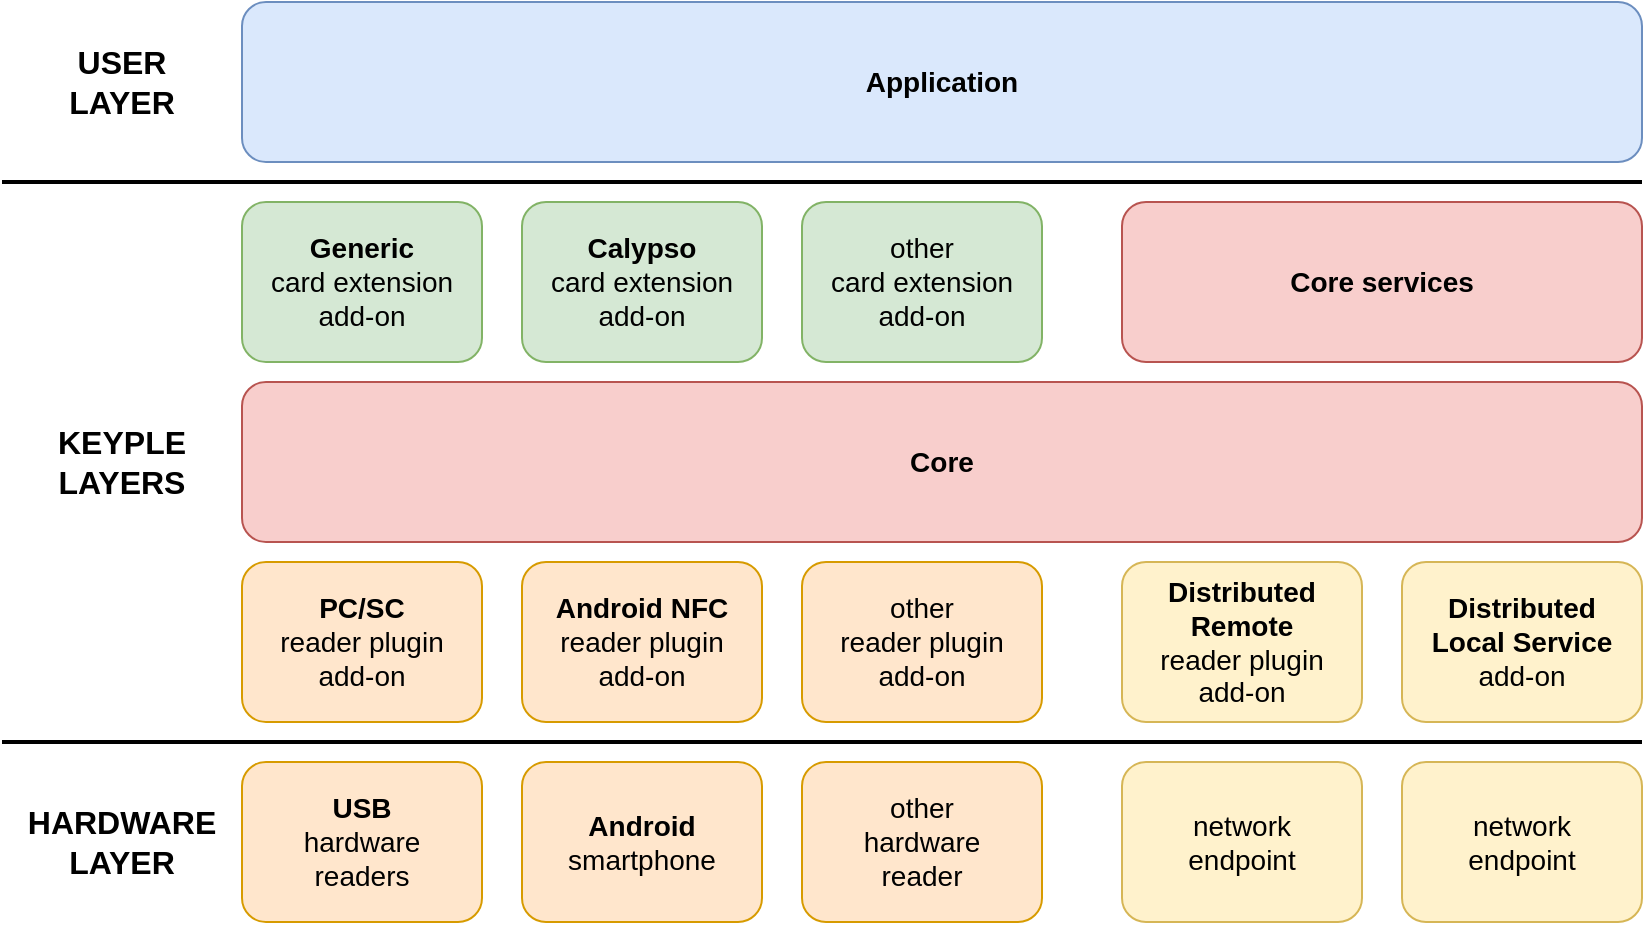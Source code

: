 <mxfile version="20.7.4" type="device" pages="6"><diagram id="_4_ktYPm-0DpADxjLKzi" name="Page-1"><mxGraphModel dx="1038" dy="608" grid="1" gridSize="10" guides="1" tooltips="1" connect="1" arrows="1" fold="1" page="1" pageScale="1" pageWidth="1654" pageHeight="1169" math="0" shadow="0"><root><mxCell id="0"/><mxCell id="1" parent="0"/><mxCell id="s2Z7FF1J_e3Yoyo08a9N-1" value="Application" style="rounded=1;whiteSpace=wrap;html=1;fillColor=#dae8fc;strokeColor=#6c8ebf;fontSize=14;fontStyle=1" vertex="1" parent="1"><mxGeometry x="240" y="60" width="700" height="80" as="geometry"/></mxCell><mxCell id="s2Z7FF1J_e3Yoyo08a9N-2" value="&lt;b style=&quot;font-size: 14px;&quot;&gt;Generic&lt;/b&gt;&lt;br style=&quot;font-size: 14px;&quot;&gt;card extension&lt;br style=&quot;font-size: 14px;&quot;&gt;add-on" style="rounded=1;whiteSpace=wrap;html=1;fillColor=#d5e8d4;strokeColor=#82b366;fontSize=14;" vertex="1" parent="1"><mxGeometry x="240" y="160" width="120" height="80" as="geometry"/></mxCell><mxCell id="s2Z7FF1J_e3Yoyo08a9N-3" value="Core" style="rounded=1;whiteSpace=wrap;html=1;fillColor=#f8cecc;strokeColor=#b85450;fontSize=14;fontStyle=1" vertex="1" parent="1"><mxGeometry x="240" y="250" width="700" height="80" as="geometry"/></mxCell><mxCell id="s2Z7FF1J_e3Yoyo08a9N-4" value="other&lt;br style=&quot;font-size: 14px;&quot;&gt;card extension&lt;br style=&quot;font-size: 14px;&quot;&gt;add-on" style="rounded=1;whiteSpace=wrap;html=1;fillColor=#d5e8d4;strokeColor=#82b366;fontSize=14;" vertex="1" parent="1"><mxGeometry x="520" y="160" width="120" height="80" as="geometry"/></mxCell><mxCell id="s2Z7FF1J_e3Yoyo08a9N-5" value="&lt;b style=&quot;font-size: 14px;&quot;&gt;Calypso&lt;/b&gt;&lt;br style=&quot;font-size: 14px;&quot;&gt;card extension&lt;br style=&quot;font-size: 14px;&quot;&gt;add-on" style="rounded=1;whiteSpace=wrap;html=1;fillColor=#d5e8d4;strokeColor=#82b366;fontSize=14;" vertex="1" parent="1"><mxGeometry x="380" y="160" width="120" height="80" as="geometry"/></mxCell><mxCell id="s2Z7FF1J_e3Yoyo08a9N-6" value="&lt;b style=&quot;font-size: 14px;&quot;&gt;PC/SC&lt;/b&gt;&lt;br style=&quot;font-size: 14px;&quot;&gt;reader plugin&lt;br style=&quot;font-size: 14px;&quot;&gt;add-on" style="rounded=1;whiteSpace=wrap;html=1;fillColor=#ffe6cc;strokeColor=#d79b00;fontSize=14;" vertex="1" parent="1"><mxGeometry x="240" y="340" width="120" height="80" as="geometry"/></mxCell><mxCell id="s2Z7FF1J_e3Yoyo08a9N-7" value="&lt;b style=&quot;font-size: 14px;&quot;&gt;Android NFC&lt;/b&gt;&lt;br style=&quot;font-size: 14px;&quot;&gt;reader plugin&lt;br style=&quot;font-size: 14px;&quot;&gt;add-on" style="rounded=1;whiteSpace=wrap;html=1;fillColor=#ffe6cc;strokeColor=#d79b00;fontSize=14;" vertex="1" parent="1"><mxGeometry x="380" y="340" width="120" height="80" as="geometry"/></mxCell><mxCell id="s2Z7FF1J_e3Yoyo08a9N-8" value="other&lt;br style=&quot;font-size: 14px;&quot;&gt;reader plugin&lt;br style=&quot;font-size: 14px;&quot;&gt;add-on" style="rounded=1;whiteSpace=wrap;html=1;fillColor=#ffe6cc;strokeColor=#d79b00;fontSize=14;" vertex="1" parent="1"><mxGeometry x="520" y="340" width="120" height="80" as="geometry"/></mxCell><mxCell id="s2Z7FF1J_e3Yoyo08a9N-9" value="&lt;b style=&quot;font-size: 14px;&quot;&gt;Distributed&lt;br style=&quot;font-size: 14px;&quot;&gt;Remote&lt;/b&gt;&lt;br style=&quot;font-size: 14px;&quot;&gt;reader plugin&lt;br style=&quot;font-size: 14px;&quot;&gt;add-on" style="rounded=1;whiteSpace=wrap;html=1;fillColor=#fff2cc;strokeColor=#d6b656;fontSize=14;" vertex="1" parent="1"><mxGeometry x="680" y="340" width="120" height="80" as="geometry"/></mxCell><mxCell id="s2Z7FF1J_e3Yoyo08a9N-10" value="&lt;b style=&quot;font-size: 14px;&quot;&gt;Distributed&lt;br style=&quot;font-size: 14px;&quot;&gt;Local Service&lt;/b&gt;&lt;br style=&quot;font-size: 14px;&quot;&gt;add-on" style="rounded=1;whiteSpace=wrap;html=1;fillColor=#fff2cc;strokeColor=#d6b656;fontSize=14;" vertex="1" parent="1"><mxGeometry x="820" y="340" width="120" height="80" as="geometry"/></mxCell><mxCell id="s2Z7FF1J_e3Yoyo08a9N-11" value="&lt;b style=&quot;font-size: 14px;&quot;&gt;USB&lt;/b&gt;&lt;br style=&quot;font-size: 14px;&quot;&gt;hardware&lt;br style=&quot;font-size: 14px;&quot;&gt;readers" style="rounded=1;whiteSpace=wrap;html=1;fillColor=#ffe6cc;strokeColor=#d79b00;fontSize=14;" vertex="1" parent="1"><mxGeometry x="240" y="440" width="120" height="80" as="geometry"/></mxCell><mxCell id="s2Z7FF1J_e3Yoyo08a9N-12" value="&lt;b style=&quot;font-size: 14px;&quot;&gt;Android&lt;/b&gt;&lt;br style=&quot;font-size: 14px;&quot;&gt;smartphone" style="rounded=1;whiteSpace=wrap;html=1;fillColor=#ffe6cc;strokeColor=#d79b00;fontSize=14;" vertex="1" parent="1"><mxGeometry x="380" y="440" width="120" height="80" as="geometry"/></mxCell><mxCell id="s2Z7FF1J_e3Yoyo08a9N-13" value="other&lt;br style=&quot;font-size: 14px;&quot;&gt;hardware&lt;br style=&quot;font-size: 14px;&quot;&gt;reader" style="rounded=1;whiteSpace=wrap;html=1;fillColor=#ffe6cc;strokeColor=#d79b00;fontSize=14;" vertex="1" parent="1"><mxGeometry x="520" y="440" width="120" height="80" as="geometry"/></mxCell><mxCell id="s2Z7FF1J_e3Yoyo08a9N-14" value="network&lt;br style=&quot;font-size: 14px;&quot;&gt;endpoint" style="rounded=1;whiteSpace=wrap;html=1;fillColor=#fff2cc;strokeColor=#d6b656;fontSize=14;" vertex="1" parent="1"><mxGeometry x="680" y="440" width="120" height="80" as="geometry"/></mxCell><mxCell id="s2Z7FF1J_e3Yoyo08a9N-15" value="network&lt;br style=&quot;font-size: 14px;&quot;&gt;endpoint" style="rounded=1;whiteSpace=wrap;html=1;fillColor=#fff2cc;strokeColor=#d6b656;fontSize=14;" vertex="1" parent="1"><mxGeometry x="820" y="440" width="120" height="80" as="geometry"/></mxCell><mxCell id="s2Z7FF1J_e3Yoyo08a9N-17" value="" style="endArrow=none;html=1;rounded=0;strokeWidth=2;" edge="1" parent="1"><mxGeometry width="50" height="50" relative="1" as="geometry"><mxPoint x="120" y="150" as="sourcePoint"/><mxPoint x="940" y="150" as="targetPoint"/></mxGeometry></mxCell><mxCell id="s2Z7FF1J_e3Yoyo08a9N-18" value="" style="endArrow=none;html=1;rounded=0;strokeWidth=2;" edge="1" parent="1"><mxGeometry width="50" height="50" relative="1" as="geometry"><mxPoint x="120" y="430" as="sourcePoint"/><mxPoint x="940" y="430" as="targetPoint"/></mxGeometry></mxCell><mxCell id="s2Z7FF1J_e3Yoyo08a9N-19" value="USER&lt;br style=&quot;font-size: 16px;&quot;&gt;LAYER" style="text;html=1;strokeColor=none;fillColor=none;align=center;verticalAlign=middle;whiteSpace=wrap;rounded=0;fontStyle=1;fontSize=16;" vertex="1" parent="1"><mxGeometry x="150" y="85" width="60" height="30" as="geometry"/></mxCell><mxCell id="s2Z7FF1J_e3Yoyo08a9N-20" value="KEYPLE&lt;br style=&quot;font-size: 16px;&quot;&gt;LAYERS" style="text;html=1;strokeColor=none;fillColor=none;align=center;verticalAlign=middle;whiteSpace=wrap;rounded=0;fontStyle=1;fontSize=16;" vertex="1" parent="1"><mxGeometry x="150" y="275" width="60" height="30" as="geometry"/></mxCell><mxCell id="s2Z7FF1J_e3Yoyo08a9N-21" value="HARDWARE&lt;br style=&quot;font-size: 16px;&quot;&gt;LAYER" style="text;html=1;strokeColor=none;fillColor=none;align=center;verticalAlign=middle;whiteSpace=wrap;rounded=0;fontStyle=1;fontSize=16;" vertex="1" parent="1"><mxGeometry x="150" y="465" width="60" height="30" as="geometry"/></mxCell><mxCell id="s2Z7FF1J_e3Yoyo08a9N-22" value="Core services" style="rounded=1;whiteSpace=wrap;html=1;fillColor=#f8cecc;strokeColor=#b85450;fontSize=14;fontStyle=1" vertex="1" parent="1"><mxGeometry x="680" y="160" width="260" height="80" as="geometry"/></mxCell></root></mxGraphModel></diagram><diagram name="Core services" id="gTsov8tKHMCH5XTIR60S"><mxGraphModel dx="1050" dy="621" grid="1" gridSize="10" guides="1" tooltips="1" connect="1" arrows="1" fold="1" page="1" pageScale="1" pageWidth="1654" pageHeight="1169" math="0" shadow="0"><root><mxCell id="AMCexXQN2gdrQHC3jSur-0"/><mxCell id="AMCexXQN2gdrQHC3jSur-1" parent="AMCexXQN2gdrQHC3jSur-0"/><mxCell id="AMCexXQN2gdrQHC3jSur-22" value="Core services" style="rounded=1;whiteSpace=wrap;html=1;fillColor=#f8cecc;strokeColor=#b85450;fontSize=14;fontStyle=1" vertex="1" parent="AMCexXQN2gdrQHC3jSur-1"><mxGeometry x="680" y="160" width="260" height="80" as="geometry"/></mxCell></root></mxGraphModel></diagram><diagram name="Distributed" id="5uptfl0LeactQ7vDzE8d"><mxGraphModel dx="1050" dy="621" grid="1" gridSize="10" guides="1" tooltips="1" connect="1" arrows="1" fold="1" page="1" pageScale="1" pageWidth="1654" pageHeight="1169" math="0" shadow="0"><root><mxCell id="qmoBPm9Q1oT4PYNujAUU-0"/><mxCell id="qmoBPm9Q1oT4PYNujAUU-1" parent="qmoBPm9Q1oT4PYNujAUU-0"/><mxCell id="qmoBPm9Q1oT4PYNujAUU-10" value="&lt;b style=&quot;font-size: 14px;&quot;&gt;Distributed&lt;br style=&quot;font-size: 14px;&quot;&gt;Remote&lt;/b&gt;&lt;br style=&quot;font-size: 14px;&quot;&gt;reader plugin&lt;br style=&quot;font-size: 14px;&quot;&gt;add-on" style="rounded=1;whiteSpace=wrap;html=1;fillColor=#fff2cc;strokeColor=#d6b656;fontSize=14;" vertex="1" parent="qmoBPm9Q1oT4PYNujAUU-1"><mxGeometry x="680" y="340" width="120" height="80" as="geometry"/></mxCell><mxCell id="qmoBPm9Q1oT4PYNujAUU-11" value="&lt;b style=&quot;font-size: 14px;&quot;&gt;Distributed&lt;br style=&quot;font-size: 14px;&quot;&gt;Local Service&lt;/b&gt;&lt;br style=&quot;font-size: 14px;&quot;&gt;add-on" style="rounded=1;whiteSpace=wrap;html=1;fillColor=#fff2cc;strokeColor=#d6b656;fontSize=14;" vertex="1" parent="qmoBPm9Q1oT4PYNujAUU-1"><mxGeometry x="820" y="340" width="120" height="80" as="geometry"/></mxCell><mxCell id="qmoBPm9Q1oT4PYNujAUU-15" value="network&lt;br style=&quot;font-size: 14px;&quot;&gt;endpoint" style="rounded=1;whiteSpace=wrap;html=1;fillColor=#fff2cc;strokeColor=#d6b656;fontSize=14;" vertex="1" parent="qmoBPm9Q1oT4PYNujAUU-1"><mxGeometry x="680" y="440" width="120" height="80" as="geometry"/></mxCell><mxCell id="qmoBPm9Q1oT4PYNujAUU-16" value="network&lt;br style=&quot;font-size: 14px;&quot;&gt;endpoint" style="rounded=1;whiteSpace=wrap;html=1;fillColor=#fff2cc;strokeColor=#d6b656;fontSize=14;" vertex="1" parent="qmoBPm9Q1oT4PYNujAUU-1"><mxGeometry x="820" y="440" width="120" height="80" as="geometry"/></mxCell></root></mxGraphModel></diagram><diagram name="Reader plugins" id="KlxHag5DPVEsUnvLTHVN"><mxGraphModel dx="1050" dy="621" grid="1" gridSize="10" guides="1" tooltips="1" connect="1" arrows="1" fold="1" page="1" pageScale="1" pageWidth="1654" pageHeight="1169" math="0" shadow="0"><root><mxCell id="0sDrTPaQR9W8mii2xocZ-0"/><mxCell id="0sDrTPaQR9W8mii2xocZ-1" parent="0sDrTPaQR9W8mii2xocZ-0"/><mxCell id="0sDrTPaQR9W8mii2xocZ-7" value="&lt;b style=&quot;font-size: 14px;&quot;&gt;PC/SC&lt;/b&gt;&lt;br style=&quot;font-size: 14px;&quot;&gt;reader plugin&lt;br style=&quot;font-size: 14px;&quot;&gt;add-on" style="rounded=1;whiteSpace=wrap;html=1;fillColor=#ffe6cc;strokeColor=#d79b00;fontSize=14;" vertex="1" parent="0sDrTPaQR9W8mii2xocZ-1"><mxGeometry x="240" y="340" width="120" height="80" as="geometry"/></mxCell><mxCell id="0sDrTPaQR9W8mii2xocZ-8" value="&lt;b style=&quot;font-size: 14px;&quot;&gt;Android NFC&lt;/b&gt;&lt;br style=&quot;font-size: 14px;&quot;&gt;reader plugin&lt;br style=&quot;font-size: 14px;&quot;&gt;add-on" style="rounded=1;whiteSpace=wrap;html=1;fillColor=#ffe6cc;strokeColor=#d79b00;fontSize=14;" vertex="1" parent="0sDrTPaQR9W8mii2xocZ-1"><mxGeometry x="380" y="340" width="120" height="80" as="geometry"/></mxCell><mxCell id="0sDrTPaQR9W8mii2xocZ-9" value="other&lt;br style=&quot;font-size: 14px;&quot;&gt;reader plugin&lt;br style=&quot;font-size: 14px;&quot;&gt;add-on" style="rounded=1;whiteSpace=wrap;html=1;fillColor=#ffe6cc;strokeColor=#d79b00;fontSize=14;" vertex="1" parent="0sDrTPaQR9W8mii2xocZ-1"><mxGeometry x="520" y="340" width="120" height="80" as="geometry"/></mxCell><mxCell id="0sDrTPaQR9W8mii2xocZ-12" value="&lt;b style=&quot;font-size: 14px;&quot;&gt;USB&lt;/b&gt;&lt;br style=&quot;font-size: 14px;&quot;&gt;hardware&lt;br style=&quot;font-size: 14px;&quot;&gt;readers" style="rounded=1;whiteSpace=wrap;html=1;fillColor=#ffe6cc;strokeColor=#d79b00;fontSize=14;" vertex="1" parent="0sDrTPaQR9W8mii2xocZ-1"><mxGeometry x="240" y="440" width="120" height="80" as="geometry"/></mxCell><mxCell id="0sDrTPaQR9W8mii2xocZ-13" value="&lt;b style=&quot;font-size: 14px;&quot;&gt;Android&lt;/b&gt;&lt;br style=&quot;font-size: 14px;&quot;&gt;smartphone" style="rounded=1;whiteSpace=wrap;html=1;fillColor=#ffe6cc;strokeColor=#d79b00;fontSize=14;" vertex="1" parent="0sDrTPaQR9W8mii2xocZ-1"><mxGeometry x="380" y="440" width="120" height="80" as="geometry"/></mxCell><mxCell id="0sDrTPaQR9W8mii2xocZ-14" value="other&lt;br style=&quot;font-size: 14px;&quot;&gt;hardware&lt;br style=&quot;font-size: 14px;&quot;&gt;reader" style="rounded=1;whiteSpace=wrap;html=1;fillColor=#ffe6cc;strokeColor=#d79b00;fontSize=14;" vertex="1" parent="0sDrTPaQR9W8mii2xocZ-1"><mxGeometry x="520" y="440" width="120" height="80" as="geometry"/></mxCell></root></mxGraphModel></diagram><diagram name="Core" id="3wzJfVk9whgaRLig2DIW"><mxGraphModel dx="1050" dy="621" grid="1" gridSize="10" guides="1" tooltips="1" connect="1" arrows="1" fold="1" page="1" pageScale="1" pageWidth="1654" pageHeight="1169" math="0" shadow="0"><root><mxCell id="p9NYKe9276gCoMrW7Tzn-0"/><mxCell id="p9NYKe9276gCoMrW7Tzn-1" parent="p9NYKe9276gCoMrW7Tzn-0"/><mxCell id="p9NYKe9276gCoMrW7Tzn-2" value="Application" style="rounded=1;whiteSpace=wrap;html=1;fillColor=#dae8fc;strokeColor=#6c8ebf;fontSize=14;fontStyle=1" vertex="1" parent="p9NYKe9276gCoMrW7Tzn-1"><mxGeometry x="240" y="60" width="700" height="80" as="geometry"/></mxCell><mxCell id="p9NYKe9276gCoMrW7Tzn-4" value="Core" style="rounded=1;whiteSpace=wrap;html=1;fillColor=#f8cecc;strokeColor=#b85450;fontSize=14;fontStyle=1" vertex="1" parent="p9NYKe9276gCoMrW7Tzn-1"><mxGeometry x="240" y="250" width="700" height="80" as="geometry"/></mxCell><mxCell id="p9NYKe9276gCoMrW7Tzn-17" value="" style="endArrow=none;html=1;rounded=0;strokeWidth=2;" edge="1" parent="p9NYKe9276gCoMrW7Tzn-1"><mxGeometry width="50" height="50" relative="1" as="geometry"><mxPoint x="120" y="150" as="sourcePoint"/><mxPoint x="940" y="150" as="targetPoint"/></mxGeometry></mxCell><mxCell id="p9NYKe9276gCoMrW7Tzn-18" value="" style="endArrow=none;html=1;rounded=0;strokeWidth=2;" edge="1" parent="p9NYKe9276gCoMrW7Tzn-1"><mxGeometry width="50" height="50" relative="1" as="geometry"><mxPoint x="120" y="430" as="sourcePoint"/><mxPoint x="940" y="430" as="targetPoint"/></mxGeometry></mxCell><mxCell id="p9NYKe9276gCoMrW7Tzn-19" value="USER&lt;br style=&quot;font-size: 16px;&quot;&gt;LAYER" style="text;html=1;strokeColor=none;fillColor=none;align=center;verticalAlign=middle;whiteSpace=wrap;rounded=0;fontStyle=1;fontSize=16;" vertex="1" parent="p9NYKe9276gCoMrW7Tzn-1"><mxGeometry x="150" y="85" width="60" height="30" as="geometry"/></mxCell><mxCell id="p9NYKe9276gCoMrW7Tzn-20" value="KEYPLE&lt;br style=&quot;font-size: 16px;&quot;&gt;LAYERS" style="text;html=1;strokeColor=none;fillColor=none;align=center;verticalAlign=middle;whiteSpace=wrap;rounded=0;fontStyle=1;fontSize=16;" vertex="1" parent="p9NYKe9276gCoMrW7Tzn-1"><mxGeometry x="150" y="275" width="60" height="30" as="geometry"/></mxCell><mxCell id="p9NYKe9276gCoMrW7Tzn-21" value="HARDWARE&lt;br style=&quot;font-size: 16px;&quot;&gt;LAYER" style="text;html=1;strokeColor=none;fillColor=none;align=center;verticalAlign=middle;whiteSpace=wrap;rounded=0;fontStyle=1;fontSize=16;" vertex="1" parent="p9NYKe9276gCoMrW7Tzn-1"><mxGeometry x="150" y="465" width="60" height="30" as="geometry"/></mxCell></root></mxGraphModel></diagram><diagram name="Card extensions" id="t3hIrGthxH7bxKobOEku"><mxGraphModel dx="1050" dy="621" grid="1" gridSize="10" guides="1" tooltips="1" connect="1" arrows="1" fold="1" page="1" pageScale="1" pageWidth="1654" pageHeight="1169" math="0" shadow="0"><root><mxCell id="4BPnHzLYTbSC-A4CQ3Z3-0"/><mxCell id="4BPnHzLYTbSC-A4CQ3Z3-1" parent="4BPnHzLYTbSC-A4CQ3Z3-0"/><mxCell id="4BPnHzLYTbSC-A4CQ3Z3-3" value="&lt;b style=&quot;font-size: 14px;&quot;&gt;Generic&lt;/b&gt;&lt;br style=&quot;font-size: 14px;&quot;&gt;card extension&lt;br style=&quot;font-size: 14px;&quot;&gt;add-on" style="rounded=1;whiteSpace=wrap;html=1;fillColor=#d5e8d4;strokeColor=#82b366;fontSize=14;" vertex="1" parent="4BPnHzLYTbSC-A4CQ3Z3-1"><mxGeometry x="240" y="160" width="120" height="80" as="geometry"/></mxCell><mxCell id="4BPnHzLYTbSC-A4CQ3Z3-5" value="other&lt;br style=&quot;font-size: 14px;&quot;&gt;card extension&lt;br style=&quot;font-size: 14px;&quot;&gt;add-on" style="rounded=1;whiteSpace=wrap;html=1;fillColor=#d5e8d4;strokeColor=#82b366;fontSize=14;" vertex="1" parent="4BPnHzLYTbSC-A4CQ3Z3-1"><mxGeometry x="520" y="160" width="120" height="80" as="geometry"/></mxCell><mxCell id="4BPnHzLYTbSC-A4CQ3Z3-6" value="&lt;b style=&quot;font-size: 14px;&quot;&gt;Calypso&lt;/b&gt;&lt;br style=&quot;font-size: 14px;&quot;&gt;card extension&lt;br style=&quot;font-size: 14px;&quot;&gt;add-on" style="rounded=1;whiteSpace=wrap;html=1;fillColor=#d5e8d4;strokeColor=#82b366;fontSize=14;" vertex="1" parent="4BPnHzLYTbSC-A4CQ3Z3-1"><mxGeometry x="380" y="160" width="120" height="80" as="geometry"/></mxCell></root></mxGraphModel></diagram></mxfile>